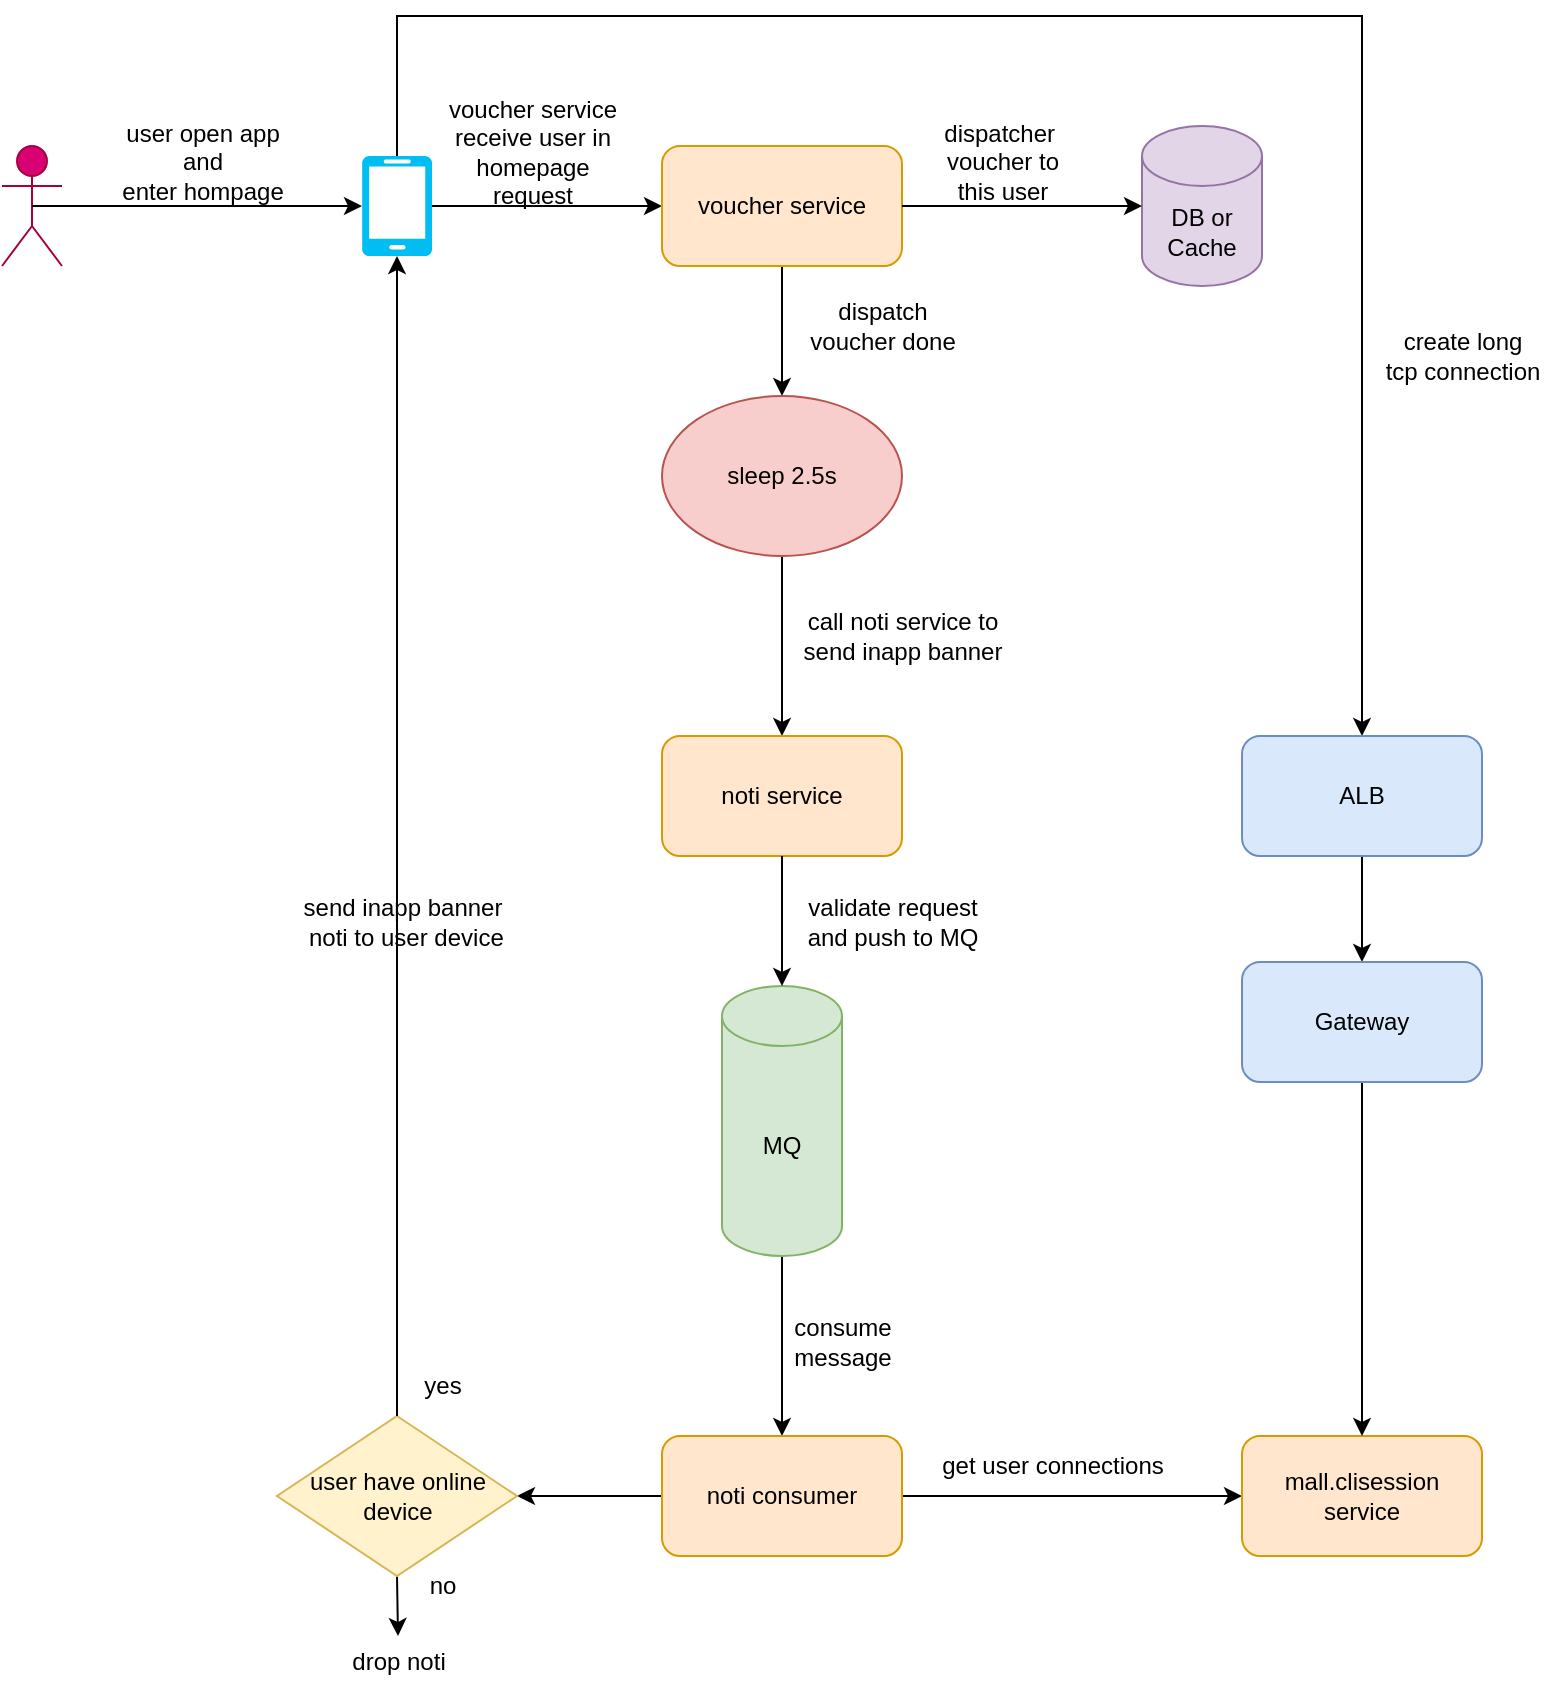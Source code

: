 <mxfile version="27.1.3">
  <diagram name="第 1 页" id="oLbeqpk4XPpxQvjY18x_">
    <mxGraphModel dx="1298" dy="745" grid="1" gridSize="10" guides="1" tooltips="1" connect="1" arrows="1" fold="1" page="1" pageScale="1" pageWidth="827" pageHeight="1169" math="0" shadow="0">
      <root>
        <mxCell id="0" />
        <mxCell id="1" parent="0" />
        <mxCell id="2n29lEKxrIMkRGjToAt7-8" style="edgeStyle=orthogonalEdgeStyle;rounded=0;orthogonalLoop=1;jettySize=auto;html=1;exitX=1;exitY=0.5;exitDx=0;exitDy=0;exitPerimeter=0;entryX=0;entryY=0.5;entryDx=0;entryDy=0;" edge="1" parent="1" source="2n29lEKxrIMkRGjToAt7-2" target="2n29lEKxrIMkRGjToAt7-7">
          <mxGeometry relative="1" as="geometry" />
        </mxCell>
        <mxCell id="2n29lEKxrIMkRGjToAt7-45" style="edgeStyle=orthogonalEdgeStyle;rounded=0;orthogonalLoop=1;jettySize=auto;html=1;exitX=0.5;exitY=0;exitDx=0;exitDy=0;exitPerimeter=0;entryX=0.5;entryY=0;entryDx=0;entryDy=0;" edge="1" parent="1" source="2n29lEKxrIMkRGjToAt7-2" target="2n29lEKxrIMkRGjToAt7-43">
          <mxGeometry relative="1" as="geometry">
            <Array as="points">
              <mxPoint x="358" y="20" />
              <mxPoint x="840" y="20" />
            </Array>
          </mxGeometry>
        </mxCell>
        <mxCell id="2n29lEKxrIMkRGjToAt7-2" value="" style="verticalLabelPosition=bottom;html=1;verticalAlign=top;align=center;strokeColor=none;fillColor=#00BEF2;shape=mxgraph.azure.mobile;pointerEvents=1;" vertex="1" parent="1">
          <mxGeometry x="340" y="90" width="35" height="50" as="geometry" />
        </mxCell>
        <mxCell id="2n29lEKxrIMkRGjToAt7-3" value="Actor" style="shape=umlActor;verticalLabelPosition=bottom;verticalAlign=top;html=1;outlineConnect=0;fillColor=#d80073;strokeColor=#A50040;fontColor=#ffffff;" vertex="1" parent="1">
          <mxGeometry x="160" y="85" width="30" height="60" as="geometry" />
        </mxCell>
        <mxCell id="2n29lEKxrIMkRGjToAt7-4" style="edgeStyle=orthogonalEdgeStyle;rounded=0;orthogonalLoop=1;jettySize=auto;html=1;exitX=0.5;exitY=0.5;exitDx=0;exitDy=0;exitPerimeter=0;entryX=0;entryY=0.5;entryDx=0;entryDy=0;entryPerimeter=0;" edge="1" parent="1" source="2n29lEKxrIMkRGjToAt7-3" target="2n29lEKxrIMkRGjToAt7-2">
          <mxGeometry relative="1" as="geometry" />
        </mxCell>
        <mxCell id="2n29lEKxrIMkRGjToAt7-5" value="user open app&lt;br&gt;and&lt;br&gt;enter hompage" style="text;html=1;align=center;verticalAlign=middle;resizable=0;points=[];autosize=1;strokeColor=none;fillColor=none;" vertex="1" parent="1">
          <mxGeometry x="210" y="63" width="100" height="60" as="geometry" />
        </mxCell>
        <mxCell id="2n29lEKxrIMkRGjToAt7-17" style="edgeStyle=orthogonalEdgeStyle;rounded=0;orthogonalLoop=1;jettySize=auto;html=1;exitX=0.5;exitY=1;exitDx=0;exitDy=0;entryX=0.5;entryY=0;entryDx=0;entryDy=0;" edge="1" parent="1" source="2n29lEKxrIMkRGjToAt7-7" target="2n29lEKxrIMkRGjToAt7-16">
          <mxGeometry relative="1" as="geometry" />
        </mxCell>
        <mxCell id="2n29lEKxrIMkRGjToAt7-7" value="voucher service" style="rounded=1;whiteSpace=wrap;html=1;fillColor=#ffe6cc;strokeColor=#d79b00;" vertex="1" parent="1">
          <mxGeometry x="490" y="85" width="120" height="60" as="geometry" />
        </mxCell>
        <mxCell id="2n29lEKxrIMkRGjToAt7-9" value="voucher service&lt;br&gt;receive user in&lt;br&gt;homepage&lt;br&gt;request" style="text;html=1;align=center;verticalAlign=middle;resizable=0;points=[];autosize=1;strokeColor=none;fillColor=none;" vertex="1" parent="1">
          <mxGeometry x="370" y="53" width="110" height="70" as="geometry" />
        </mxCell>
        <mxCell id="2n29lEKxrIMkRGjToAt7-11" value="DB or Cache" style="shape=cylinder3;whiteSpace=wrap;html=1;boundedLbl=1;backgroundOutline=1;size=15;fillColor=#e1d5e7;strokeColor=#9673a6;" vertex="1" parent="1">
          <mxGeometry x="730" y="75" width="60" height="80" as="geometry" />
        </mxCell>
        <mxCell id="2n29lEKxrIMkRGjToAt7-12" style="edgeStyle=orthogonalEdgeStyle;rounded=0;orthogonalLoop=1;jettySize=auto;html=1;exitX=1;exitY=0.5;exitDx=0;exitDy=0;entryX=0;entryY=0.5;entryDx=0;entryDy=0;entryPerimeter=0;" edge="1" parent="1" source="2n29lEKxrIMkRGjToAt7-7" target="2n29lEKxrIMkRGjToAt7-11">
          <mxGeometry relative="1" as="geometry" />
        </mxCell>
        <mxCell id="2n29lEKxrIMkRGjToAt7-13" value="dispatcher&amp;nbsp;&lt;br&gt;voucher to&lt;br&gt;this user" style="text;html=1;align=center;verticalAlign=middle;resizable=0;points=[];autosize=1;strokeColor=none;fillColor=none;" vertex="1" parent="1">
          <mxGeometry x="620" y="63" width="80" height="60" as="geometry" />
        </mxCell>
        <mxCell id="2n29lEKxrIMkRGjToAt7-20" style="edgeStyle=orthogonalEdgeStyle;rounded=0;orthogonalLoop=1;jettySize=auto;html=1;exitX=0.5;exitY=1;exitDx=0;exitDy=0;entryX=0.5;entryY=0;entryDx=0;entryDy=0;" edge="1" parent="1" source="2n29lEKxrIMkRGjToAt7-16" target="2n29lEKxrIMkRGjToAt7-21">
          <mxGeometry relative="1" as="geometry">
            <mxPoint x="550" y="310" as="targetPoint" />
          </mxGeometry>
        </mxCell>
        <mxCell id="2n29lEKxrIMkRGjToAt7-16" value="sleep 2.5s" style="ellipse;whiteSpace=wrap;html=1;fillColor=#f8cecc;strokeColor=#b85450;" vertex="1" parent="1">
          <mxGeometry x="490" y="210" width="120" height="80" as="geometry" />
        </mxCell>
        <mxCell id="2n29lEKxrIMkRGjToAt7-18" value="dispatch &lt;br&gt;voucher done" style="text;html=1;align=center;verticalAlign=middle;resizable=0;points=[];autosize=1;strokeColor=none;fillColor=none;" vertex="1" parent="1">
          <mxGeometry x="550" y="155" width="100" height="40" as="geometry" />
        </mxCell>
        <mxCell id="2n29lEKxrIMkRGjToAt7-21" value="noti service" style="rounded=1;whiteSpace=wrap;html=1;fillColor=#ffe6cc;strokeColor=#d79b00;" vertex="1" parent="1">
          <mxGeometry x="490" y="380" width="120" height="60" as="geometry" />
        </mxCell>
        <mxCell id="2n29lEKxrIMkRGjToAt7-24" value="call noti service to &lt;br&gt;send inapp banner" style="text;html=1;align=center;verticalAlign=middle;resizable=0;points=[];autosize=1;strokeColor=none;fillColor=none;" vertex="1" parent="1">
          <mxGeometry x="550" y="310" width="120" height="40" as="geometry" />
        </mxCell>
        <mxCell id="2n29lEKxrIMkRGjToAt7-29" style="edgeStyle=orthogonalEdgeStyle;rounded=0;orthogonalLoop=1;jettySize=auto;html=1;exitX=0.5;exitY=1;exitDx=0;exitDy=0;exitPerimeter=0;entryX=0.5;entryY=0;entryDx=0;entryDy=0;" edge="1" parent="1" source="2n29lEKxrIMkRGjToAt7-25" target="2n29lEKxrIMkRGjToAt7-28">
          <mxGeometry relative="1" as="geometry" />
        </mxCell>
        <mxCell id="2n29lEKxrIMkRGjToAt7-25" value="MQ" style="shape=cylinder3;whiteSpace=wrap;html=1;boundedLbl=1;backgroundOutline=1;size=15;fillColor=#d5e8d4;strokeColor=#82b366;" vertex="1" parent="1">
          <mxGeometry x="520" y="505" width="60" height="135" as="geometry" />
        </mxCell>
        <mxCell id="2n29lEKxrIMkRGjToAt7-26" style="edgeStyle=orthogonalEdgeStyle;rounded=0;orthogonalLoop=1;jettySize=auto;html=1;exitX=0.5;exitY=1;exitDx=0;exitDy=0;entryX=0.5;entryY=0;entryDx=0;entryDy=0;entryPerimeter=0;" edge="1" parent="1" source="2n29lEKxrIMkRGjToAt7-21" target="2n29lEKxrIMkRGjToAt7-25">
          <mxGeometry relative="1" as="geometry" />
        </mxCell>
        <mxCell id="2n29lEKxrIMkRGjToAt7-27" value="validate request &lt;br&gt;and push to MQ" style="text;html=1;align=center;verticalAlign=middle;resizable=0;points=[];autosize=1;strokeColor=none;fillColor=none;" vertex="1" parent="1">
          <mxGeometry x="550" y="453" width="110" height="40" as="geometry" />
        </mxCell>
        <mxCell id="2n29lEKxrIMkRGjToAt7-32" style="edgeStyle=orthogonalEdgeStyle;rounded=0;orthogonalLoop=1;jettySize=auto;html=1;exitX=1;exitY=0.5;exitDx=0;exitDy=0;" edge="1" parent="1" source="2n29lEKxrIMkRGjToAt7-28" target="2n29lEKxrIMkRGjToAt7-31">
          <mxGeometry relative="1" as="geometry" />
        </mxCell>
        <mxCell id="2n29lEKxrIMkRGjToAt7-35" style="edgeStyle=orthogonalEdgeStyle;rounded=0;orthogonalLoop=1;jettySize=auto;html=1;exitX=0;exitY=0.5;exitDx=0;exitDy=0;entryX=1;entryY=0.5;entryDx=0;entryDy=0;" edge="1" parent="1" source="2n29lEKxrIMkRGjToAt7-28" target="2n29lEKxrIMkRGjToAt7-34">
          <mxGeometry relative="1" as="geometry" />
        </mxCell>
        <mxCell id="2n29lEKxrIMkRGjToAt7-28" value="noti consumer" style="rounded=1;whiteSpace=wrap;html=1;fillColor=#ffe6cc;strokeColor=#d79b00;" vertex="1" parent="1">
          <mxGeometry x="490" y="730" width="120" height="60" as="geometry" />
        </mxCell>
        <mxCell id="2n29lEKxrIMkRGjToAt7-30" value="consume &lt;br&gt;message" style="text;html=1;align=center;verticalAlign=middle;resizable=0;points=[];autosize=1;strokeColor=none;fillColor=none;" vertex="1" parent="1">
          <mxGeometry x="545" y="663" width="70" height="40" as="geometry" />
        </mxCell>
        <mxCell id="2n29lEKxrIMkRGjToAt7-31" value="mall.clisession service" style="rounded=1;whiteSpace=wrap;html=1;fillColor=#ffe6cc;strokeColor=#d79b00;" vertex="1" parent="1">
          <mxGeometry x="780" y="730" width="120" height="60" as="geometry" />
        </mxCell>
        <mxCell id="2n29lEKxrIMkRGjToAt7-33" value="get user connections" style="text;html=1;align=center;verticalAlign=middle;resizable=0;points=[];autosize=1;strokeColor=none;fillColor=none;" vertex="1" parent="1">
          <mxGeometry x="620" y="730" width="130" height="30" as="geometry" />
        </mxCell>
        <mxCell id="2n29lEKxrIMkRGjToAt7-39" style="edgeStyle=orthogonalEdgeStyle;rounded=0;orthogonalLoop=1;jettySize=auto;html=1;exitX=0.5;exitY=1;exitDx=0;exitDy=0;" edge="1" parent="1" source="2n29lEKxrIMkRGjToAt7-34">
          <mxGeometry relative="1" as="geometry">
            <mxPoint x="358" y="830" as="targetPoint" />
          </mxGeometry>
        </mxCell>
        <mxCell id="2n29lEKxrIMkRGjToAt7-34" value="user have online device" style="rhombus;whiteSpace=wrap;html=1;fillColor=#fff2cc;strokeColor=#d6b656;" vertex="1" parent="1">
          <mxGeometry x="297.5" y="720" width="120" height="80" as="geometry" />
        </mxCell>
        <mxCell id="2n29lEKxrIMkRGjToAt7-36" style="edgeStyle=orthogonalEdgeStyle;rounded=0;orthogonalLoop=1;jettySize=auto;html=1;exitX=0.5;exitY=0;exitDx=0;exitDy=0;entryX=0.5;entryY=1;entryDx=0;entryDy=0;entryPerimeter=0;" edge="1" parent="1" source="2n29lEKxrIMkRGjToAt7-34" target="2n29lEKxrIMkRGjToAt7-2">
          <mxGeometry relative="1" as="geometry" />
        </mxCell>
        <mxCell id="2n29lEKxrIMkRGjToAt7-37" value="yes" style="text;html=1;align=center;verticalAlign=middle;resizable=0;points=[];autosize=1;strokeColor=none;fillColor=none;" vertex="1" parent="1">
          <mxGeometry x="360" y="690" width="40" height="30" as="geometry" />
        </mxCell>
        <mxCell id="2n29lEKxrIMkRGjToAt7-40" value="no" style="text;html=1;align=center;verticalAlign=middle;resizable=0;points=[];autosize=1;strokeColor=none;fillColor=none;" vertex="1" parent="1">
          <mxGeometry x="360" y="790" width="40" height="30" as="geometry" />
        </mxCell>
        <mxCell id="2n29lEKxrIMkRGjToAt7-41" value="drop noti" style="text;html=1;align=center;verticalAlign=middle;resizable=0;points=[];autosize=1;strokeColor=none;fillColor=none;" vertex="1" parent="1">
          <mxGeometry x="322.5" y="828" width="70" height="30" as="geometry" />
        </mxCell>
        <mxCell id="2n29lEKxrIMkRGjToAt7-42" value="send inapp banner&lt;br&gt;&amp;nbsp;noti to user device" style="text;html=1;align=center;verticalAlign=middle;resizable=0;points=[];autosize=1;strokeColor=none;fillColor=none;" vertex="1" parent="1">
          <mxGeometry x="300" y="453" width="120" height="40" as="geometry" />
        </mxCell>
        <mxCell id="2n29lEKxrIMkRGjToAt7-46" style="edgeStyle=orthogonalEdgeStyle;rounded=0;orthogonalLoop=1;jettySize=auto;html=1;exitX=0.5;exitY=1;exitDx=0;exitDy=0;entryX=0.5;entryY=0;entryDx=0;entryDy=0;" edge="1" parent="1" source="2n29lEKxrIMkRGjToAt7-43" target="2n29lEKxrIMkRGjToAt7-44">
          <mxGeometry relative="1" as="geometry" />
        </mxCell>
        <mxCell id="2n29lEKxrIMkRGjToAt7-43" value="ALB" style="rounded=1;whiteSpace=wrap;html=1;fillColor=#dae8fc;strokeColor=#6c8ebf;" vertex="1" parent="1">
          <mxGeometry x="780" y="380" width="120" height="60" as="geometry" />
        </mxCell>
        <mxCell id="2n29lEKxrIMkRGjToAt7-47" style="edgeStyle=orthogonalEdgeStyle;rounded=0;orthogonalLoop=1;jettySize=auto;html=1;exitX=0.5;exitY=1;exitDx=0;exitDy=0;" edge="1" parent="1" source="2n29lEKxrIMkRGjToAt7-44" target="2n29lEKxrIMkRGjToAt7-31">
          <mxGeometry relative="1" as="geometry" />
        </mxCell>
        <mxCell id="2n29lEKxrIMkRGjToAt7-44" value="Gateway" style="rounded=1;whiteSpace=wrap;html=1;fillColor=#dae8fc;strokeColor=#6c8ebf;" vertex="1" parent="1">
          <mxGeometry x="780" y="493" width="120" height="60" as="geometry" />
        </mxCell>
        <mxCell id="2n29lEKxrIMkRGjToAt7-48" value="create long&lt;br&gt;tcp connection" style="text;html=1;align=center;verticalAlign=middle;resizable=0;points=[];autosize=1;strokeColor=none;fillColor=none;" vertex="1" parent="1">
          <mxGeometry x="840" y="170" width="100" height="40" as="geometry" />
        </mxCell>
      </root>
    </mxGraphModel>
  </diagram>
</mxfile>
